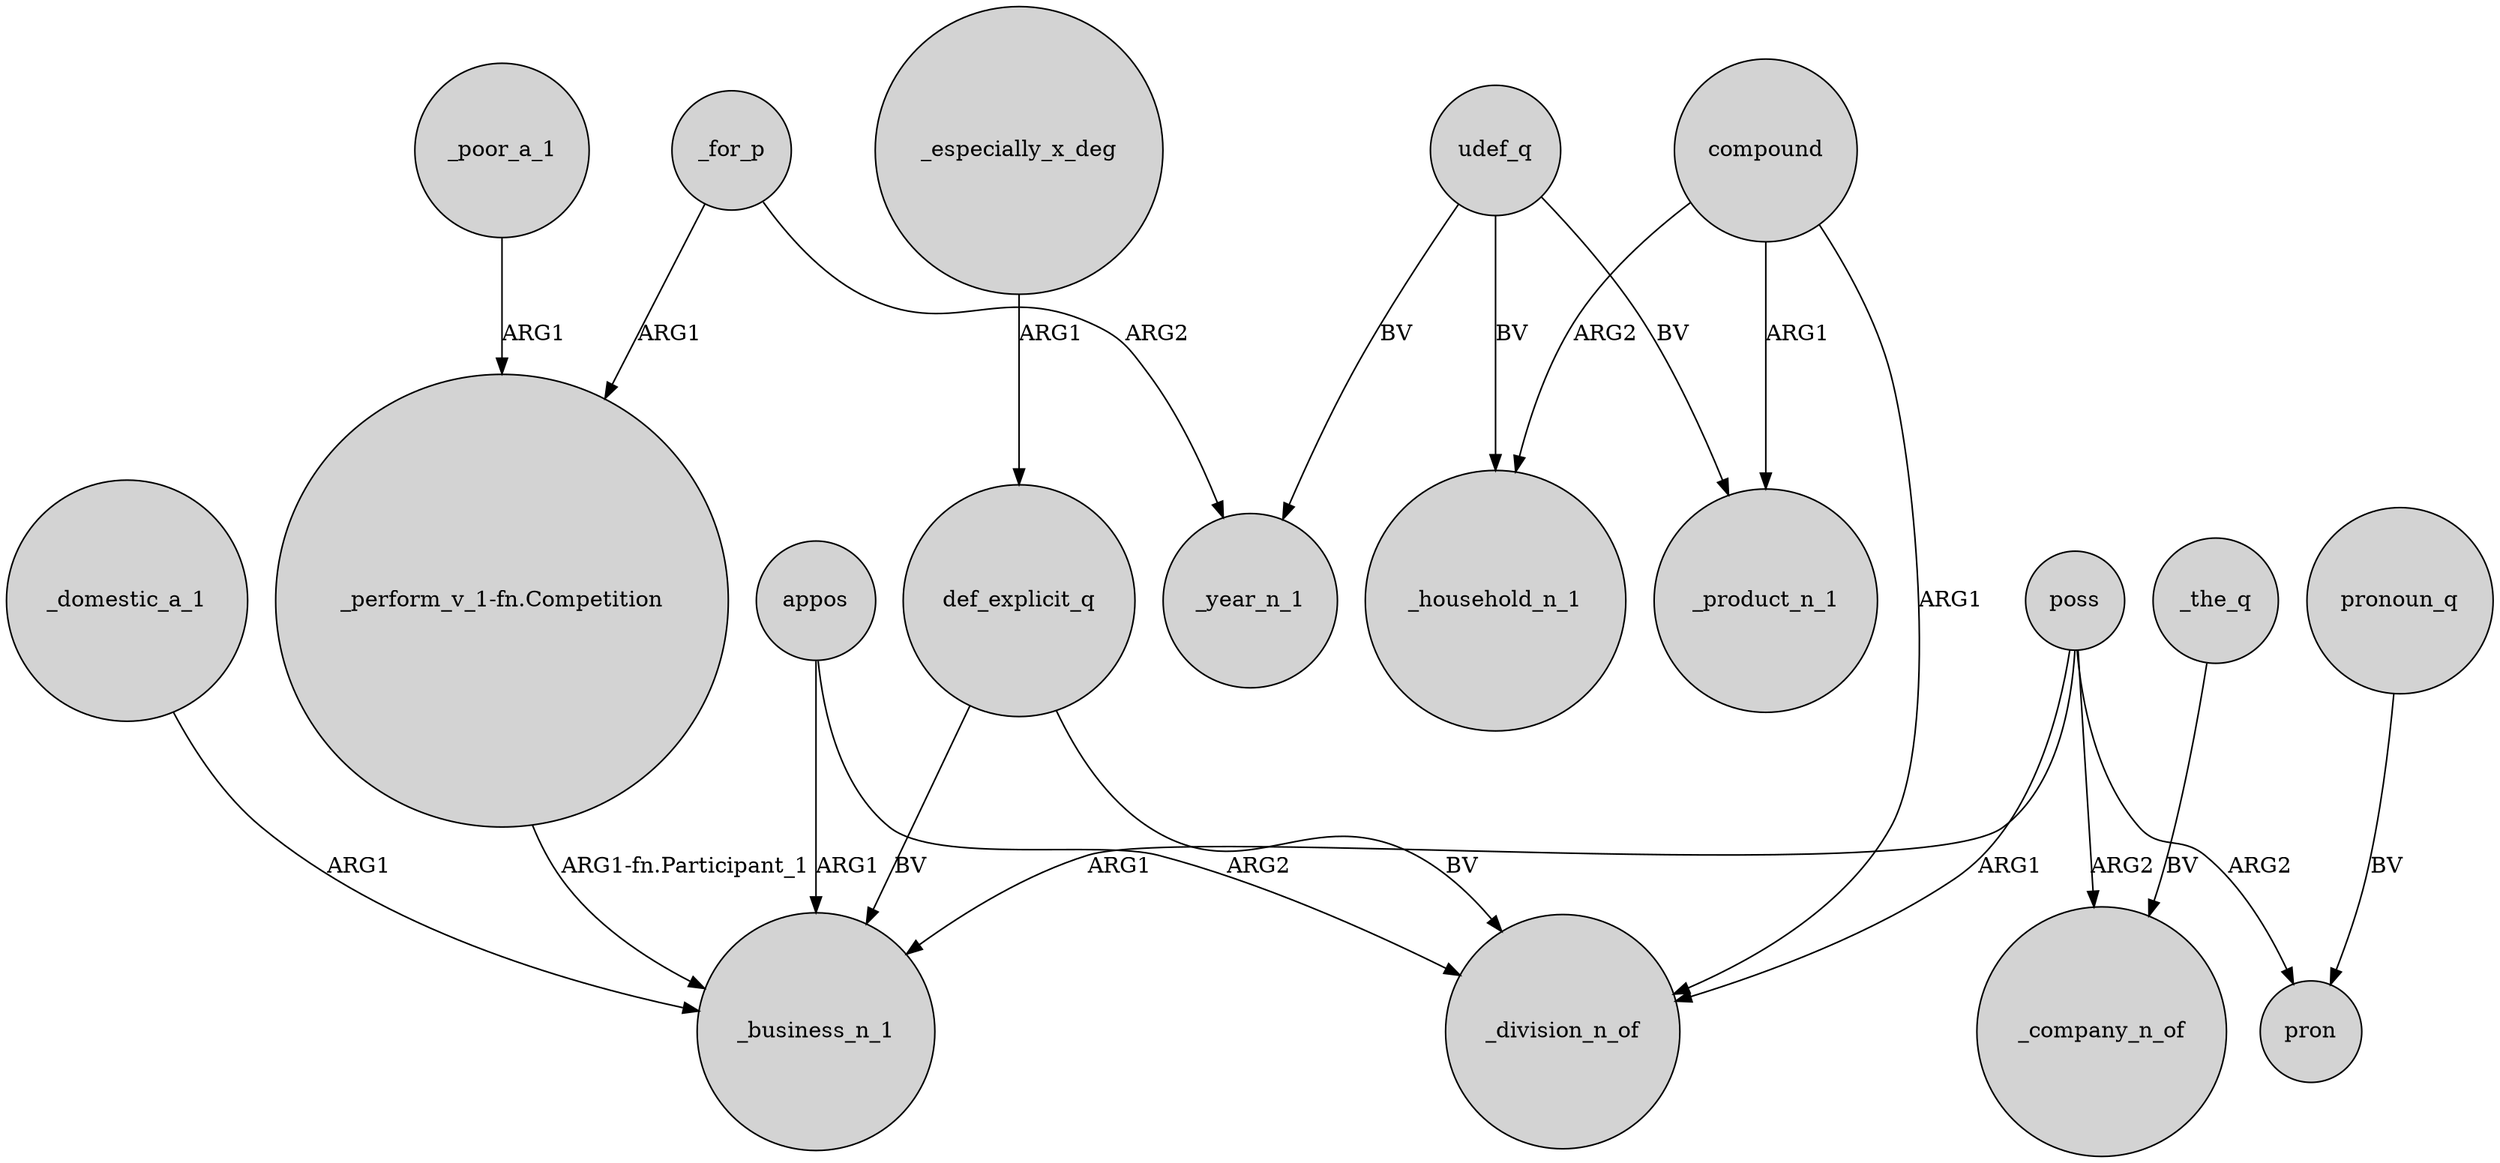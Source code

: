 digraph {
	node [shape=circle style=filled]
	def_explicit_q -> _business_n_1 [label=BV]
	_especially_x_deg -> def_explicit_q [label=ARG1]
	poss -> _business_n_1 [label=ARG1]
	def_explicit_q -> _division_n_of [label=BV]
	udef_q -> _product_n_1 [label=BV]
	appos -> _division_n_of [label=ARG2]
	appos -> _business_n_1 [label=ARG1]
	pronoun_q -> pron [label=BV]
	poss -> pron [label=ARG2]
	poss -> _company_n_of [label=ARG2]
	_domestic_a_1 -> _business_n_1 [label=ARG1]
	compound -> _household_n_1 [label=ARG2]
	compound -> _division_n_of [label=ARG1]
	_poor_a_1 -> "_perform_v_1-fn.Competition" [label=ARG1]
	_for_p -> "_perform_v_1-fn.Competition" [label=ARG1]
	udef_q -> _year_n_1 [label=BV]
	poss -> _division_n_of [label=ARG1]
	_for_p -> _year_n_1 [label=ARG2]
	compound -> _product_n_1 [label=ARG1]
	udef_q -> _household_n_1 [label=BV]
	_the_q -> _company_n_of [label=BV]
	"_perform_v_1-fn.Competition" -> _business_n_1 [label="ARG1-fn.Participant_1"]
}
